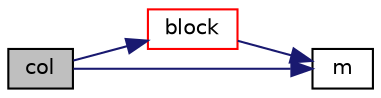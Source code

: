 digraph "col"
{
  bgcolor="transparent";
  edge [fontname="Helvetica",fontsize="10",labelfontname="Helvetica",labelfontsize="10"];
  node [fontname="Helvetica",fontsize="10",shape=record];
  rankdir="LR";
  Node1 [label="col",height=0.2,width=0.4,color="black", fillcolor="grey75", style="filled", fontcolor="black"];
  Node1 -> Node2 [color="midnightblue",fontsize="10",style="solid",fontname="Helvetica"];
  Node2 [label="block",height=0.2,width=0.4,color="red",URL="$a01468.html#a51caa1e5f0cdd1fd1a303b8969a6be40"];
  Node2 -> Node3 [color="midnightblue",fontsize="10",style="solid",fontname="Helvetica"];
  Node3 [label="m",height=0.2,width=0.4,color="black",URL="$a01468.html#a28db6159f26f200807be19ad57dd0340",tooltip="Return the number of rows. "];
  Node1 -> Node3 [color="midnightblue",fontsize="10",style="solid",fontname="Helvetica"];
}
